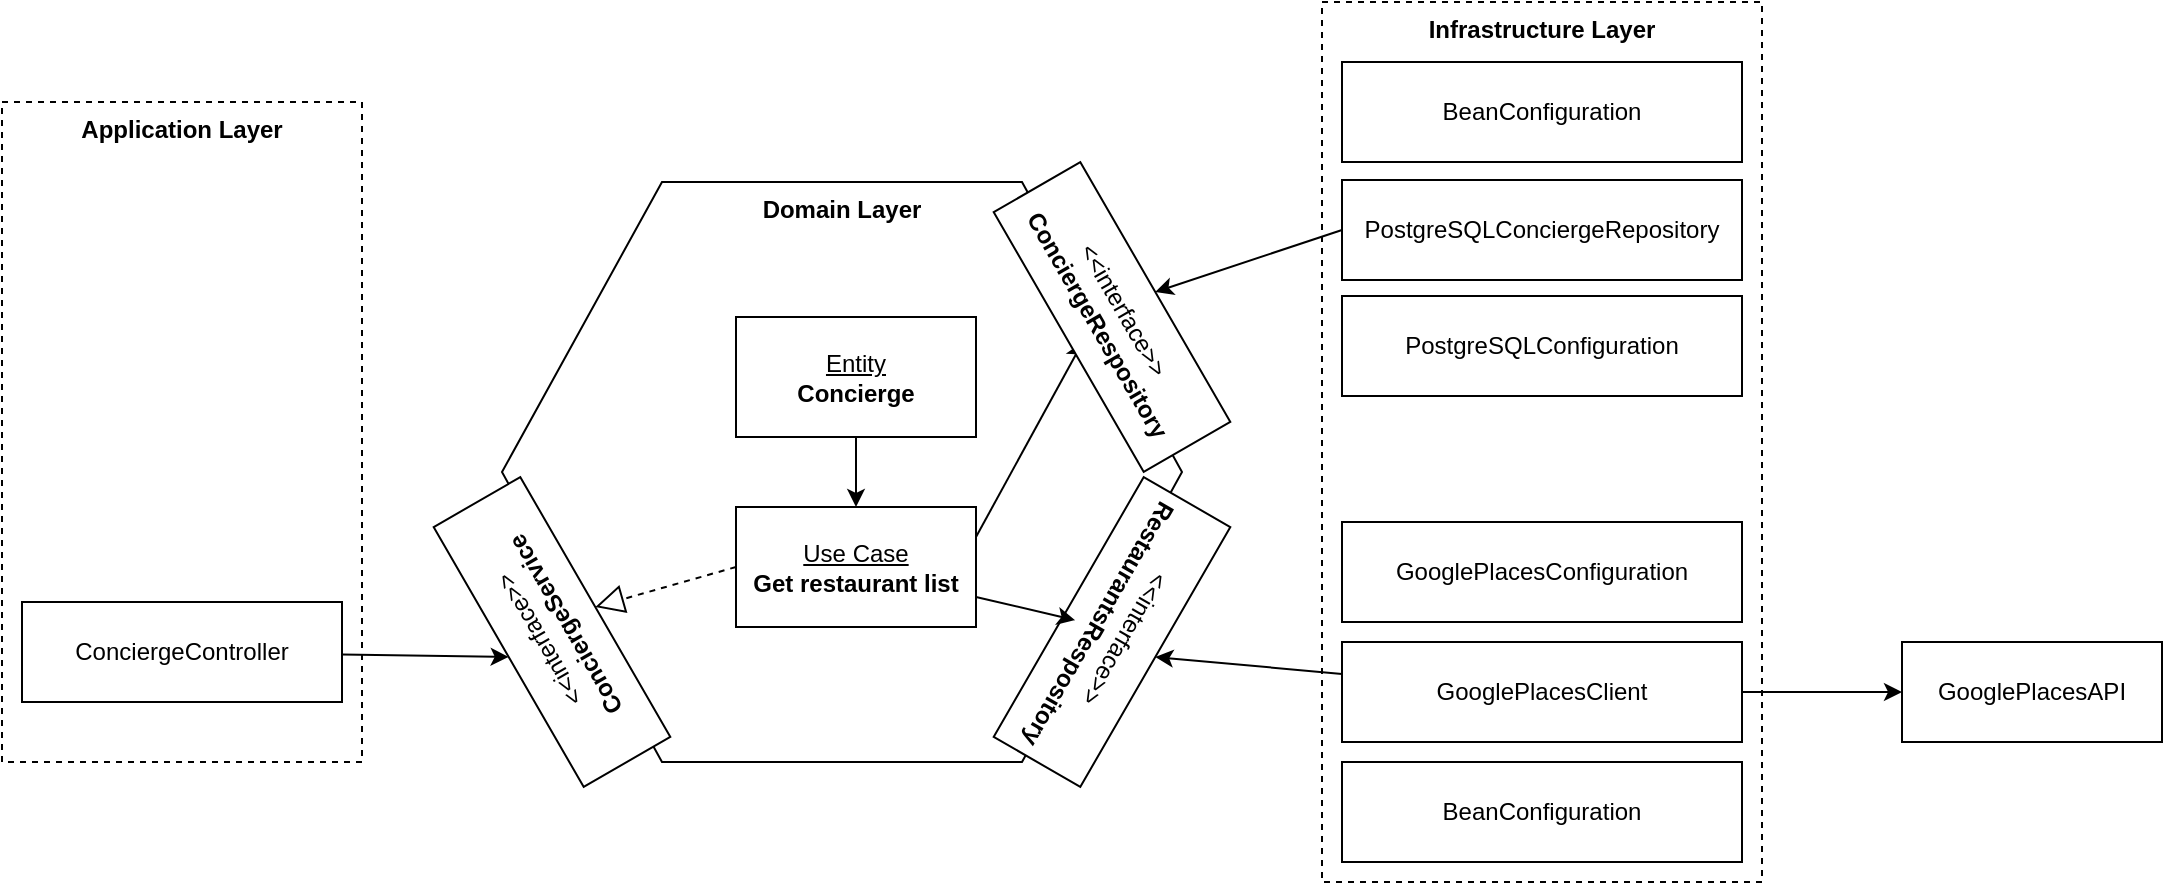 <mxfile version="18.1.1" type="device"><diagram id="9ev3_8xcWMOf8DwhHR-m" name="Page-1"><mxGraphModel dx="1022" dy="369" grid="1" gridSize="10" guides="1" tooltips="1" connect="1" arrows="1" fold="1" page="1" pageScale="1" pageWidth="1100" pageHeight="850" math="0" shadow="0"><root><mxCell id="0"/><mxCell id="1" parent="0"/><mxCell id="fyo4svslR3c3JsHbzOqa-8" value="&lt;b&gt;Domain Layer&lt;/b&gt;" style="shape=hexagon;perimeter=hexagonPerimeter2;whiteSpace=wrap;html=1;fixedSize=1;size=80;verticalAlign=top;" parent="1" vertex="1"><mxGeometry x="260" y="220" width="340" height="290" as="geometry"/></mxCell><mxCell id="fyo4svslR3c3JsHbzOqa-32" value="&lt;b&gt;Infrastructure Layer&lt;/b&gt;" style="rounded=0;whiteSpace=wrap;html=1;fontColor=default;dashed=1;verticalAlign=top;" parent="1" vertex="1"><mxGeometry x="670" y="130" width="220" height="440" as="geometry"/></mxCell><mxCell id="fyo4svslR3c3JsHbzOqa-31" value="&lt;b&gt;Application Layer&lt;/b&gt;" style="rounded=0;whiteSpace=wrap;html=1;fontColor=default;dashed=1;verticalAlign=top;" parent="1" vertex="1"><mxGeometry x="10" y="180" width="180" height="330" as="geometry"/></mxCell><mxCell id="fyo4svslR3c3JsHbzOqa-51" value="" style="edgeStyle=none;orthogonalLoop=1;jettySize=auto;html=1;fontColor=default;" parent="1" source="fyo4svslR3c3JsHbzOqa-1" target="fyo4svslR3c3JsHbzOqa-50" edge="1"><mxGeometry relative="1" as="geometry"/></mxCell><mxCell id="fyo4svslR3c3JsHbzOqa-1" value="&lt;u&gt;Entity&lt;/u&gt;&lt;br&gt;&lt;b&gt;Concierge&lt;/b&gt;" style="rounded=0;whiteSpace=wrap;html=1;" parent="1" vertex="1"><mxGeometry x="377" y="287.5" width="120" height="60" as="geometry"/></mxCell><mxCell id="fyo4svslR3c3JsHbzOqa-10" style="edgeStyle=none;orthogonalLoop=1;jettySize=auto;html=1;entryX=0.5;entryY=1;entryDx=0;entryDy=0;fontColor=default;exitX=1;exitY=0.25;exitDx=0;exitDy=0;" parent="1" source="fyo4svslR3c3JsHbzOqa-50" edge="1"><mxGeometry relative="1" as="geometry"><mxPoint x="497" y="265" as="sourcePoint"/><mxPoint x="550.349" y="300" as="targetPoint"/></mxGeometry></mxCell><mxCell id="fyo4svslR3c3JsHbzOqa-5" value="&amp;lt;&amp;lt;interface&amp;gt;&amp;gt;&lt;br&gt;&lt;b&gt;ConciergeService&lt;/b&gt;" style="rounded=0;whiteSpace=wrap;html=1;rotation=-120;textDirection=rtl;fontColor=default;" parent="1" vertex="1"><mxGeometry x="210" y="420" width="150" height="50" as="geometry"/></mxCell><mxCell id="fyo4svslR3c3JsHbzOqa-7" value="" style="endArrow=block;dashed=1;endFill=0;endSize=12;html=1;exitX=0;exitY=0.5;exitDx=0;exitDy=0;entryX=0.5;entryY=1;entryDx=0;entryDy=0;" parent="1" source="fyo4svslR3c3JsHbzOqa-50" target="fyo4svslR3c3JsHbzOqa-5" edge="1"><mxGeometry width="160" relative="1" as="geometry"><mxPoint x="370" y="280" as="sourcePoint"/><mxPoint x="320" y="290" as="targetPoint"/></mxGeometry></mxCell><mxCell id="fyo4svslR3c3JsHbzOqa-9" value="&amp;lt;&amp;lt;interface&amp;gt;&amp;gt;&lt;br&gt;&lt;b&gt;ConciergeRespository&lt;/b&gt;" style="rounded=0;whiteSpace=wrap;html=1;rotation=60;textDirection=rtl;fontColor=default;" parent="1" vertex="1"><mxGeometry x="490" y="262.5" width="150" height="50" as="geometry"/></mxCell><mxCell id="fyo4svslR3c3JsHbzOqa-12" style="edgeStyle=none;orthogonalLoop=1;jettySize=auto;html=1;entryX=0.5;entryY=0;entryDx=0;entryDy=0;fontColor=default;" parent="1" source="fyo4svslR3c3JsHbzOqa-11" target="fyo4svslR3c3JsHbzOqa-5" edge="1"><mxGeometry relative="1" as="geometry"/></mxCell><mxCell id="fyo4svslR3c3JsHbzOqa-11" value="ConciergeController" style="rounded=0;whiteSpace=wrap;html=1;" parent="1" vertex="1"><mxGeometry x="20" y="430" width="160" height="50" as="geometry"/></mxCell><mxCell id="fyo4svslR3c3JsHbzOqa-14" style="edgeStyle=none;orthogonalLoop=1;jettySize=auto;html=1;entryX=0.5;entryY=0;entryDx=0;entryDy=0;fontColor=default;exitX=0;exitY=0.5;exitDx=0;exitDy=0;" parent="1" source="fyo4svslR3c3JsHbzOqa-25" target="fyo4svslR3c3JsHbzOqa-9" edge="1"><mxGeometry relative="1" as="geometry"><mxPoint x="680" y="250" as="sourcePoint"/></mxGeometry></mxCell><mxCell id="fyo4svslR3c3JsHbzOqa-24" value="&amp;lt;&amp;lt;interface&amp;gt;&amp;gt;&lt;br&gt;&lt;b&gt;RestaurantsRespository&lt;/b&gt;" style="rounded=0;whiteSpace=wrap;html=1;rotation=-240;textDirection=rtl;fontColor=default;" parent="1" vertex="1"><mxGeometry x="490" y="420" width="150" height="50" as="geometry"/></mxCell><mxCell id="fyo4svslR3c3JsHbzOqa-25" value="PostgreSQLConciergeRepository" style="rounded=0;whiteSpace=wrap;html=1;" parent="1" vertex="1"><mxGeometry x="680" y="219" width="200" height="50" as="geometry"/></mxCell><mxCell id="fyo4svslR3c3JsHbzOqa-27" value="BeanConfiguration" style="rounded=0;whiteSpace=wrap;html=1;" parent="1" vertex="1"><mxGeometry x="680" y="160" width="200" height="50" as="geometry"/></mxCell><mxCell id="fyo4svslR3c3JsHbzOqa-28" value="PostgreSQLConfiguration" style="rounded=0;whiteSpace=wrap;html=1;" parent="1" vertex="1"><mxGeometry x="680" y="277" width="200" height="50" as="geometry"/></mxCell><mxCell id="fyo4svslR3c3JsHbzOqa-35" value="" style="edgeStyle=none;orthogonalLoop=1;jettySize=auto;html=1;fontColor=default;" parent="1" source="fyo4svslR3c3JsHbzOqa-36" target="fyo4svslR3c3JsHbzOqa-39" edge="1"><mxGeometry relative="1" as="geometry"/></mxCell><mxCell id="fyo4svslR3c3JsHbzOqa-40" style="edgeStyle=none;orthogonalLoop=1;jettySize=auto;html=1;entryX=0.5;entryY=0;entryDx=0;entryDy=0;fontColor=default;" parent="1" source="fyo4svslR3c3JsHbzOqa-36" target="fyo4svslR3c3JsHbzOqa-24" edge="1"><mxGeometry relative="1" as="geometry"/></mxCell><mxCell id="fyo4svslR3c3JsHbzOqa-36" value="GooglePlacesClient" style="rounded=0;whiteSpace=wrap;html=1;" parent="1" vertex="1"><mxGeometry x="680" y="450" width="200" height="50" as="geometry"/></mxCell><mxCell id="fyo4svslR3c3JsHbzOqa-37" value="GooglePlacesConfiguration" style="rounded=0;whiteSpace=wrap;html=1;" parent="1" vertex="1"><mxGeometry x="680" y="390" width="200" height="50" as="geometry"/></mxCell><mxCell id="fyo4svslR3c3JsHbzOqa-38" value="BeanConfiguration" style="rounded=0;whiteSpace=wrap;html=1;" parent="1" vertex="1"><mxGeometry x="680" y="510" width="200" height="50" as="geometry"/></mxCell><mxCell id="fyo4svslR3c3JsHbzOqa-39" value="GooglePlacesAPI" style="rounded=0;whiteSpace=wrap;html=1;" parent="1" vertex="1"><mxGeometry x="960" y="450" width="130" height="50" as="geometry"/></mxCell><mxCell id="fyo4svslR3c3JsHbzOqa-44" style="edgeStyle=none;orthogonalLoop=1;jettySize=auto;html=1;fontColor=default;exitX=1;exitY=0.75;exitDx=0;exitDy=0;" parent="1" source="fyo4svslR3c3JsHbzOqa-50" edge="1"><mxGeometry relative="1" as="geometry"><mxPoint x="497" y="295" as="sourcePoint"/><mxPoint x="546.56" y="439.064" as="targetPoint"/></mxGeometry></mxCell><mxCell id="fyo4svslR3c3JsHbzOqa-50" value="&lt;u&gt;Use Case&lt;br&gt;&lt;/u&gt;&lt;b&gt;Get restaurant list&lt;/b&gt;" style="rounded=0;whiteSpace=wrap;html=1;" parent="1" vertex="1"><mxGeometry x="377" y="382.5" width="120" height="60" as="geometry"/></mxCell></root></mxGraphModel></diagram></mxfile>